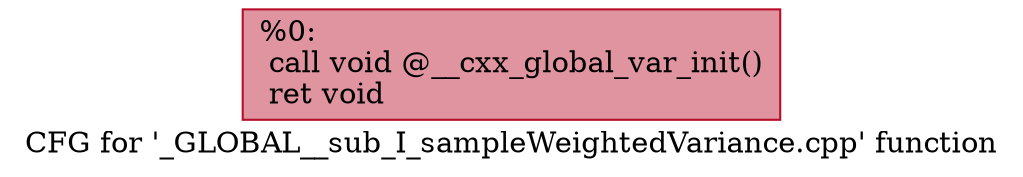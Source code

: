 digraph "CFG for '_GLOBAL__sub_I_sampleWeightedVariance.cpp' function" {
	label="CFG for '_GLOBAL__sub_I_sampleWeightedVariance.cpp' function";

	Node0x22ff9890e90 [shape=record,color="#b70d28ff", style=filled, fillcolor="#b70d2870",label="{%0:\l  call void @__cxx_global_var_init()\l  ret void\l}"];
}
